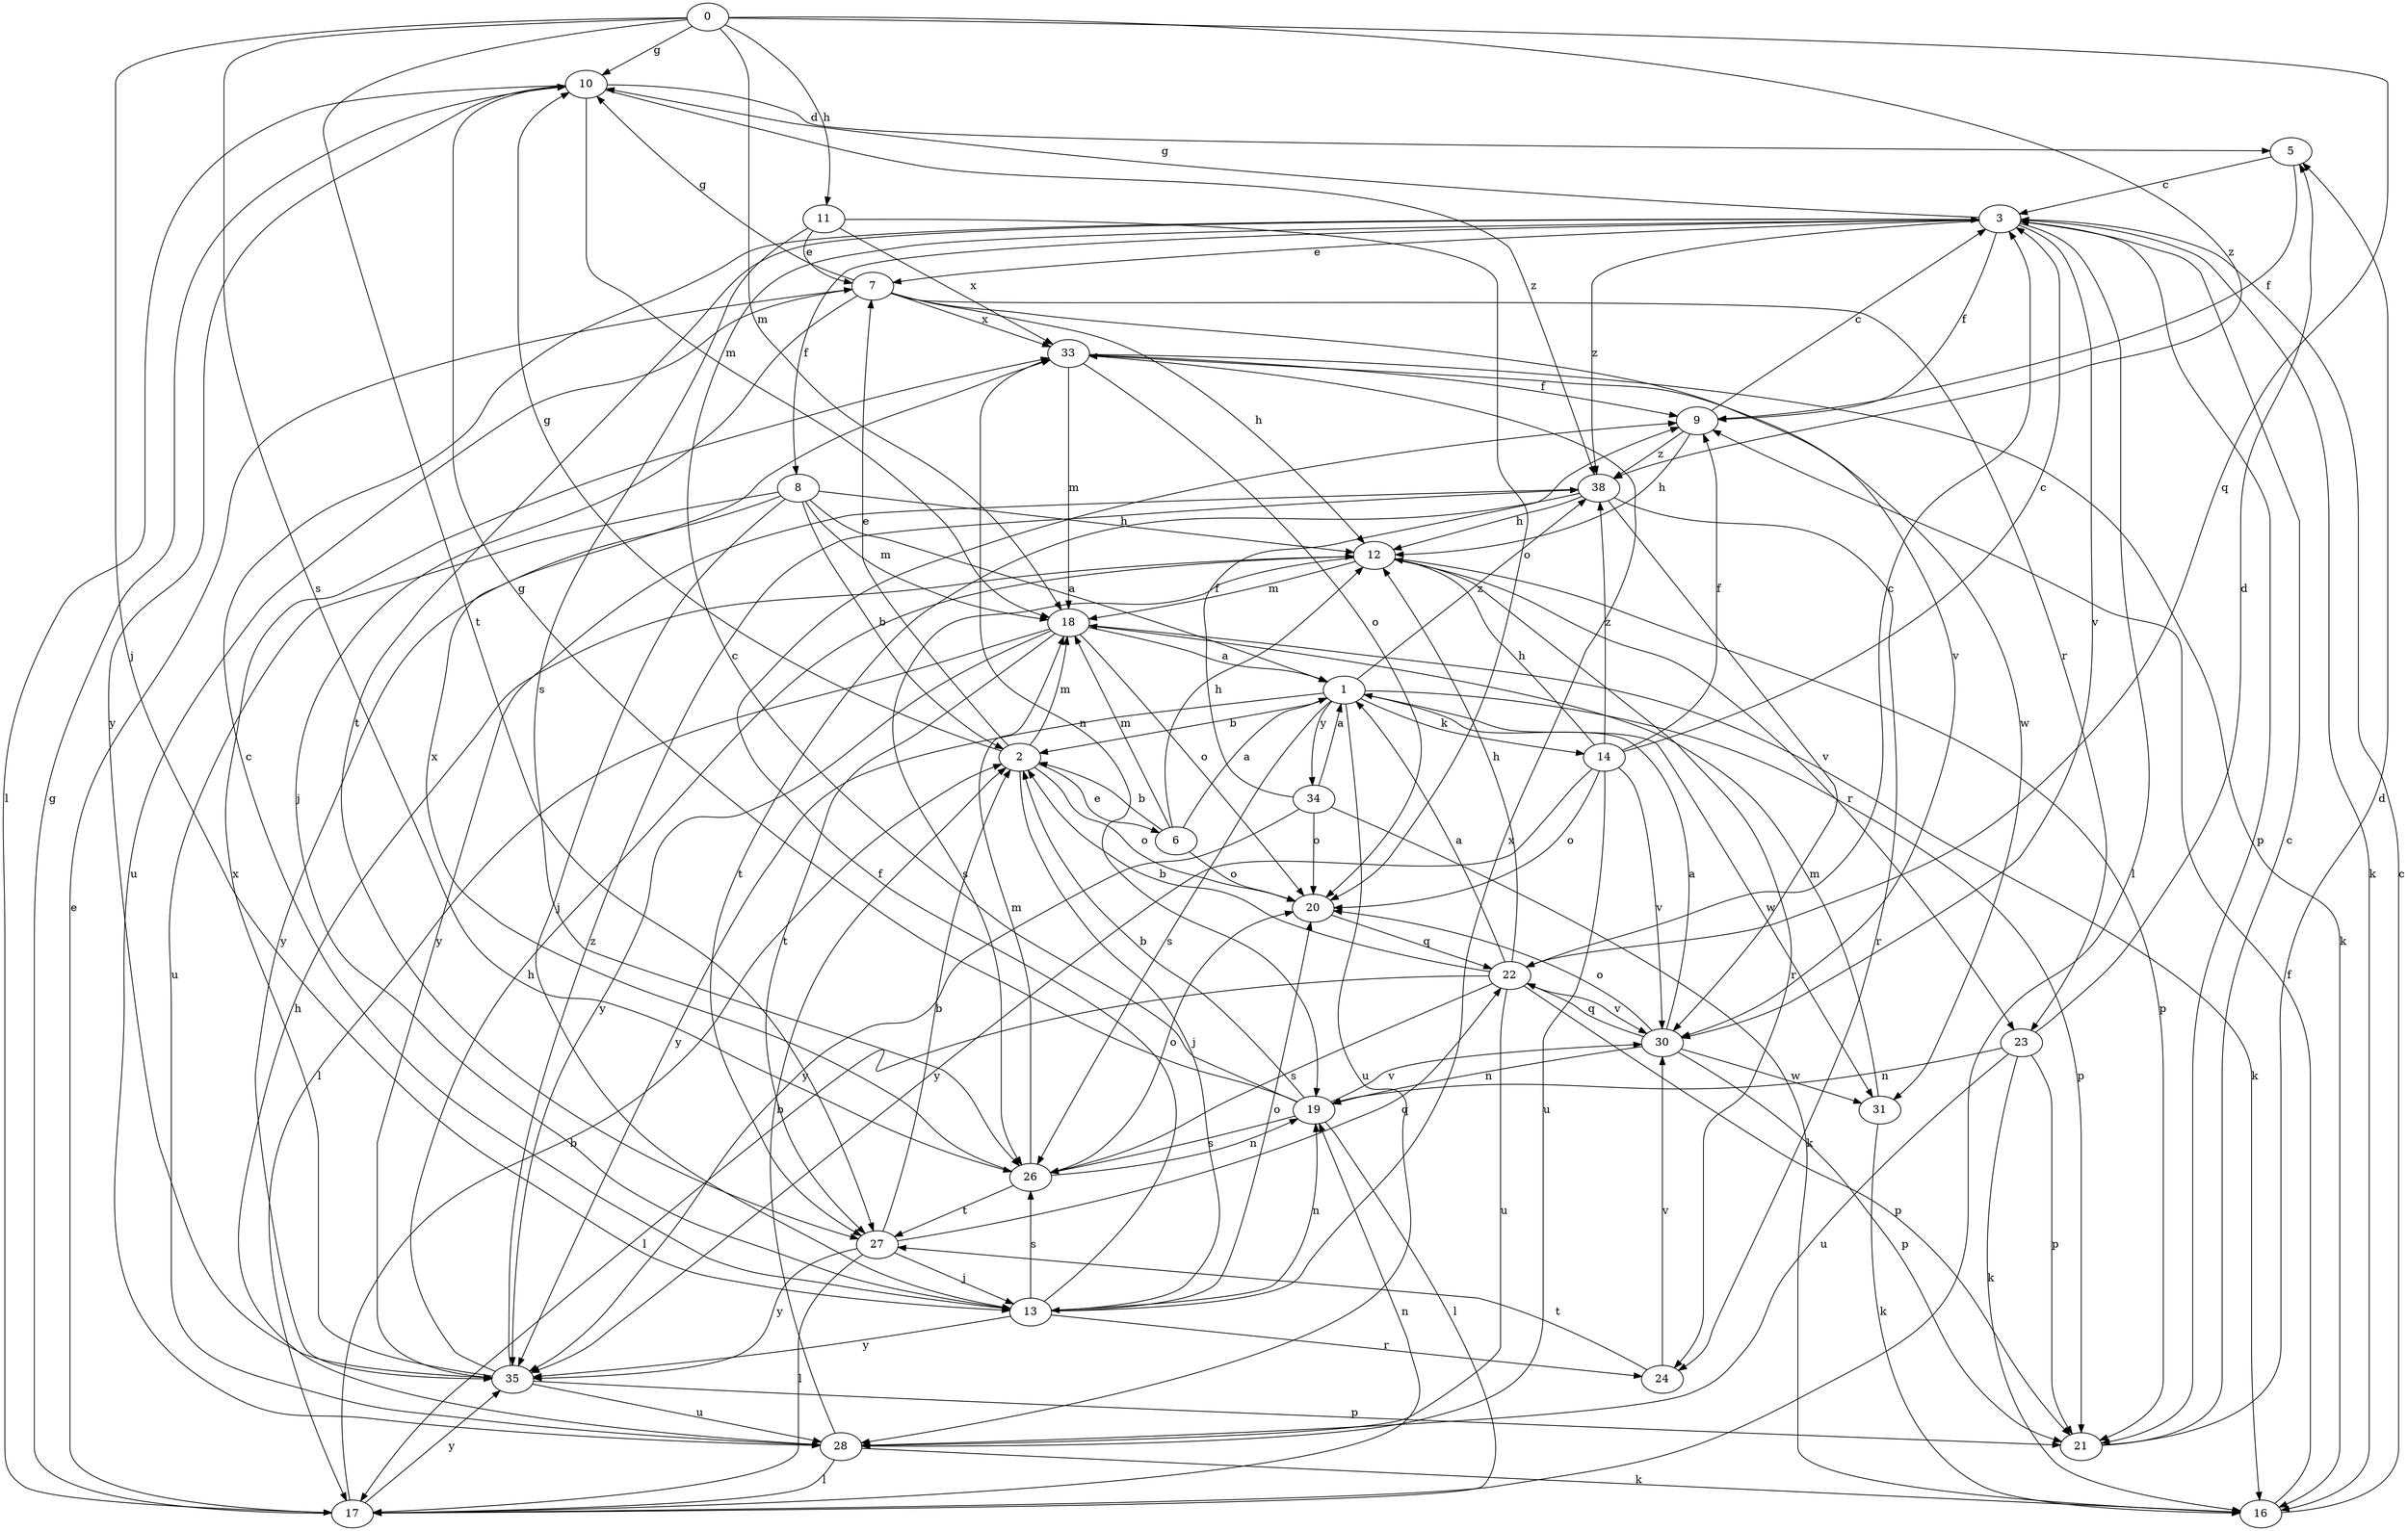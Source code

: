 strict digraph  {
0;
1;
2;
3;
5;
6;
7;
8;
9;
10;
11;
12;
13;
14;
16;
17;
18;
19;
20;
21;
22;
23;
24;
26;
27;
28;
30;
31;
33;
34;
35;
38;
0 -> 10  [label=g];
0 -> 11  [label=h];
0 -> 13  [label=j];
0 -> 18  [label=m];
0 -> 22  [label=q];
0 -> 26  [label=s];
0 -> 27  [label=t];
0 -> 38  [label=z];
1 -> 2  [label=b];
1 -> 14  [label=k];
1 -> 21  [label=p];
1 -> 26  [label=s];
1 -> 28  [label=u];
1 -> 31  [label=w];
1 -> 34  [label=y];
1 -> 35  [label=y];
1 -> 38  [label=z];
2 -> 6  [label=e];
2 -> 7  [label=e];
2 -> 10  [label=g];
2 -> 13  [label=j];
2 -> 18  [label=m];
2 -> 20  [label=o];
3 -> 7  [label=e];
3 -> 8  [label=f];
3 -> 9  [label=f];
3 -> 10  [label=g];
3 -> 16  [label=k];
3 -> 17  [label=l];
3 -> 21  [label=p];
3 -> 27  [label=t];
3 -> 30  [label=v];
3 -> 38  [label=z];
5 -> 3  [label=c];
5 -> 9  [label=f];
6 -> 1  [label=a];
6 -> 2  [label=b];
6 -> 12  [label=h];
6 -> 18  [label=m];
6 -> 20  [label=o];
7 -> 10  [label=g];
7 -> 12  [label=h];
7 -> 13  [label=j];
7 -> 23  [label=r];
7 -> 28  [label=u];
7 -> 30  [label=v];
7 -> 33  [label=x];
8 -> 1  [label=a];
8 -> 2  [label=b];
8 -> 12  [label=h];
8 -> 13  [label=j];
8 -> 18  [label=m];
8 -> 28  [label=u];
8 -> 35  [label=y];
9 -> 3  [label=c];
9 -> 12  [label=h];
9 -> 38  [label=z];
10 -> 5  [label=d];
10 -> 17  [label=l];
10 -> 18  [label=m];
10 -> 35  [label=y];
10 -> 38  [label=z];
11 -> 7  [label=e];
11 -> 20  [label=o];
11 -> 26  [label=s];
11 -> 33  [label=x];
12 -> 18  [label=m];
12 -> 21  [label=p];
12 -> 23  [label=r];
12 -> 24  [label=r];
12 -> 26  [label=s];
13 -> 3  [label=c];
13 -> 9  [label=f];
13 -> 19  [label=n];
13 -> 20  [label=o];
13 -> 24  [label=r];
13 -> 26  [label=s];
13 -> 33  [label=x];
13 -> 35  [label=y];
14 -> 3  [label=c];
14 -> 9  [label=f];
14 -> 12  [label=h];
14 -> 20  [label=o];
14 -> 28  [label=u];
14 -> 30  [label=v];
14 -> 35  [label=y];
14 -> 38  [label=z];
16 -> 3  [label=c];
16 -> 9  [label=f];
17 -> 2  [label=b];
17 -> 7  [label=e];
17 -> 10  [label=g];
17 -> 19  [label=n];
17 -> 35  [label=y];
18 -> 1  [label=a];
18 -> 16  [label=k];
18 -> 17  [label=l];
18 -> 20  [label=o];
18 -> 27  [label=t];
18 -> 35  [label=y];
19 -> 2  [label=b];
19 -> 3  [label=c];
19 -> 10  [label=g];
19 -> 17  [label=l];
19 -> 26  [label=s];
19 -> 30  [label=v];
20 -> 22  [label=q];
21 -> 3  [label=c];
21 -> 5  [label=d];
22 -> 1  [label=a];
22 -> 2  [label=b];
22 -> 3  [label=c];
22 -> 12  [label=h];
22 -> 17  [label=l];
22 -> 21  [label=p];
22 -> 26  [label=s];
22 -> 28  [label=u];
22 -> 30  [label=v];
23 -> 5  [label=d];
23 -> 16  [label=k];
23 -> 19  [label=n];
23 -> 21  [label=p];
23 -> 28  [label=u];
24 -> 27  [label=t];
24 -> 30  [label=v];
26 -> 18  [label=m];
26 -> 19  [label=n];
26 -> 20  [label=o];
26 -> 27  [label=t];
26 -> 33  [label=x];
27 -> 2  [label=b];
27 -> 13  [label=j];
27 -> 17  [label=l];
27 -> 22  [label=q];
27 -> 35  [label=y];
28 -> 2  [label=b];
28 -> 12  [label=h];
28 -> 16  [label=k];
28 -> 17  [label=l];
30 -> 1  [label=a];
30 -> 19  [label=n];
30 -> 20  [label=o];
30 -> 21  [label=p];
30 -> 22  [label=q];
30 -> 31  [label=w];
31 -> 16  [label=k];
31 -> 18  [label=m];
33 -> 9  [label=f];
33 -> 16  [label=k];
33 -> 18  [label=m];
33 -> 19  [label=n];
33 -> 20  [label=o];
33 -> 31  [label=w];
34 -> 1  [label=a];
34 -> 9  [label=f];
34 -> 16  [label=k];
34 -> 20  [label=o];
34 -> 35  [label=y];
35 -> 12  [label=h];
35 -> 21  [label=p];
35 -> 28  [label=u];
35 -> 33  [label=x];
35 -> 38  [label=z];
38 -> 12  [label=h];
38 -> 24  [label=r];
38 -> 27  [label=t];
38 -> 30  [label=v];
38 -> 35  [label=y];
}

